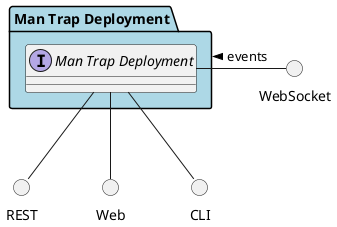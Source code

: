 @startuml



package "Man Trap Deployment" #lightblue {

    interface "Man Trap Deployment" as i {
    
    
    }
}

circle REST
circle Web
circle CLI
circle WebSocket

i -down- Web
i -down- CLI
i -down- REST
WebSocket -left- i: events >

package "Man Trap Deployment" #lightblue {


}



@enduml
